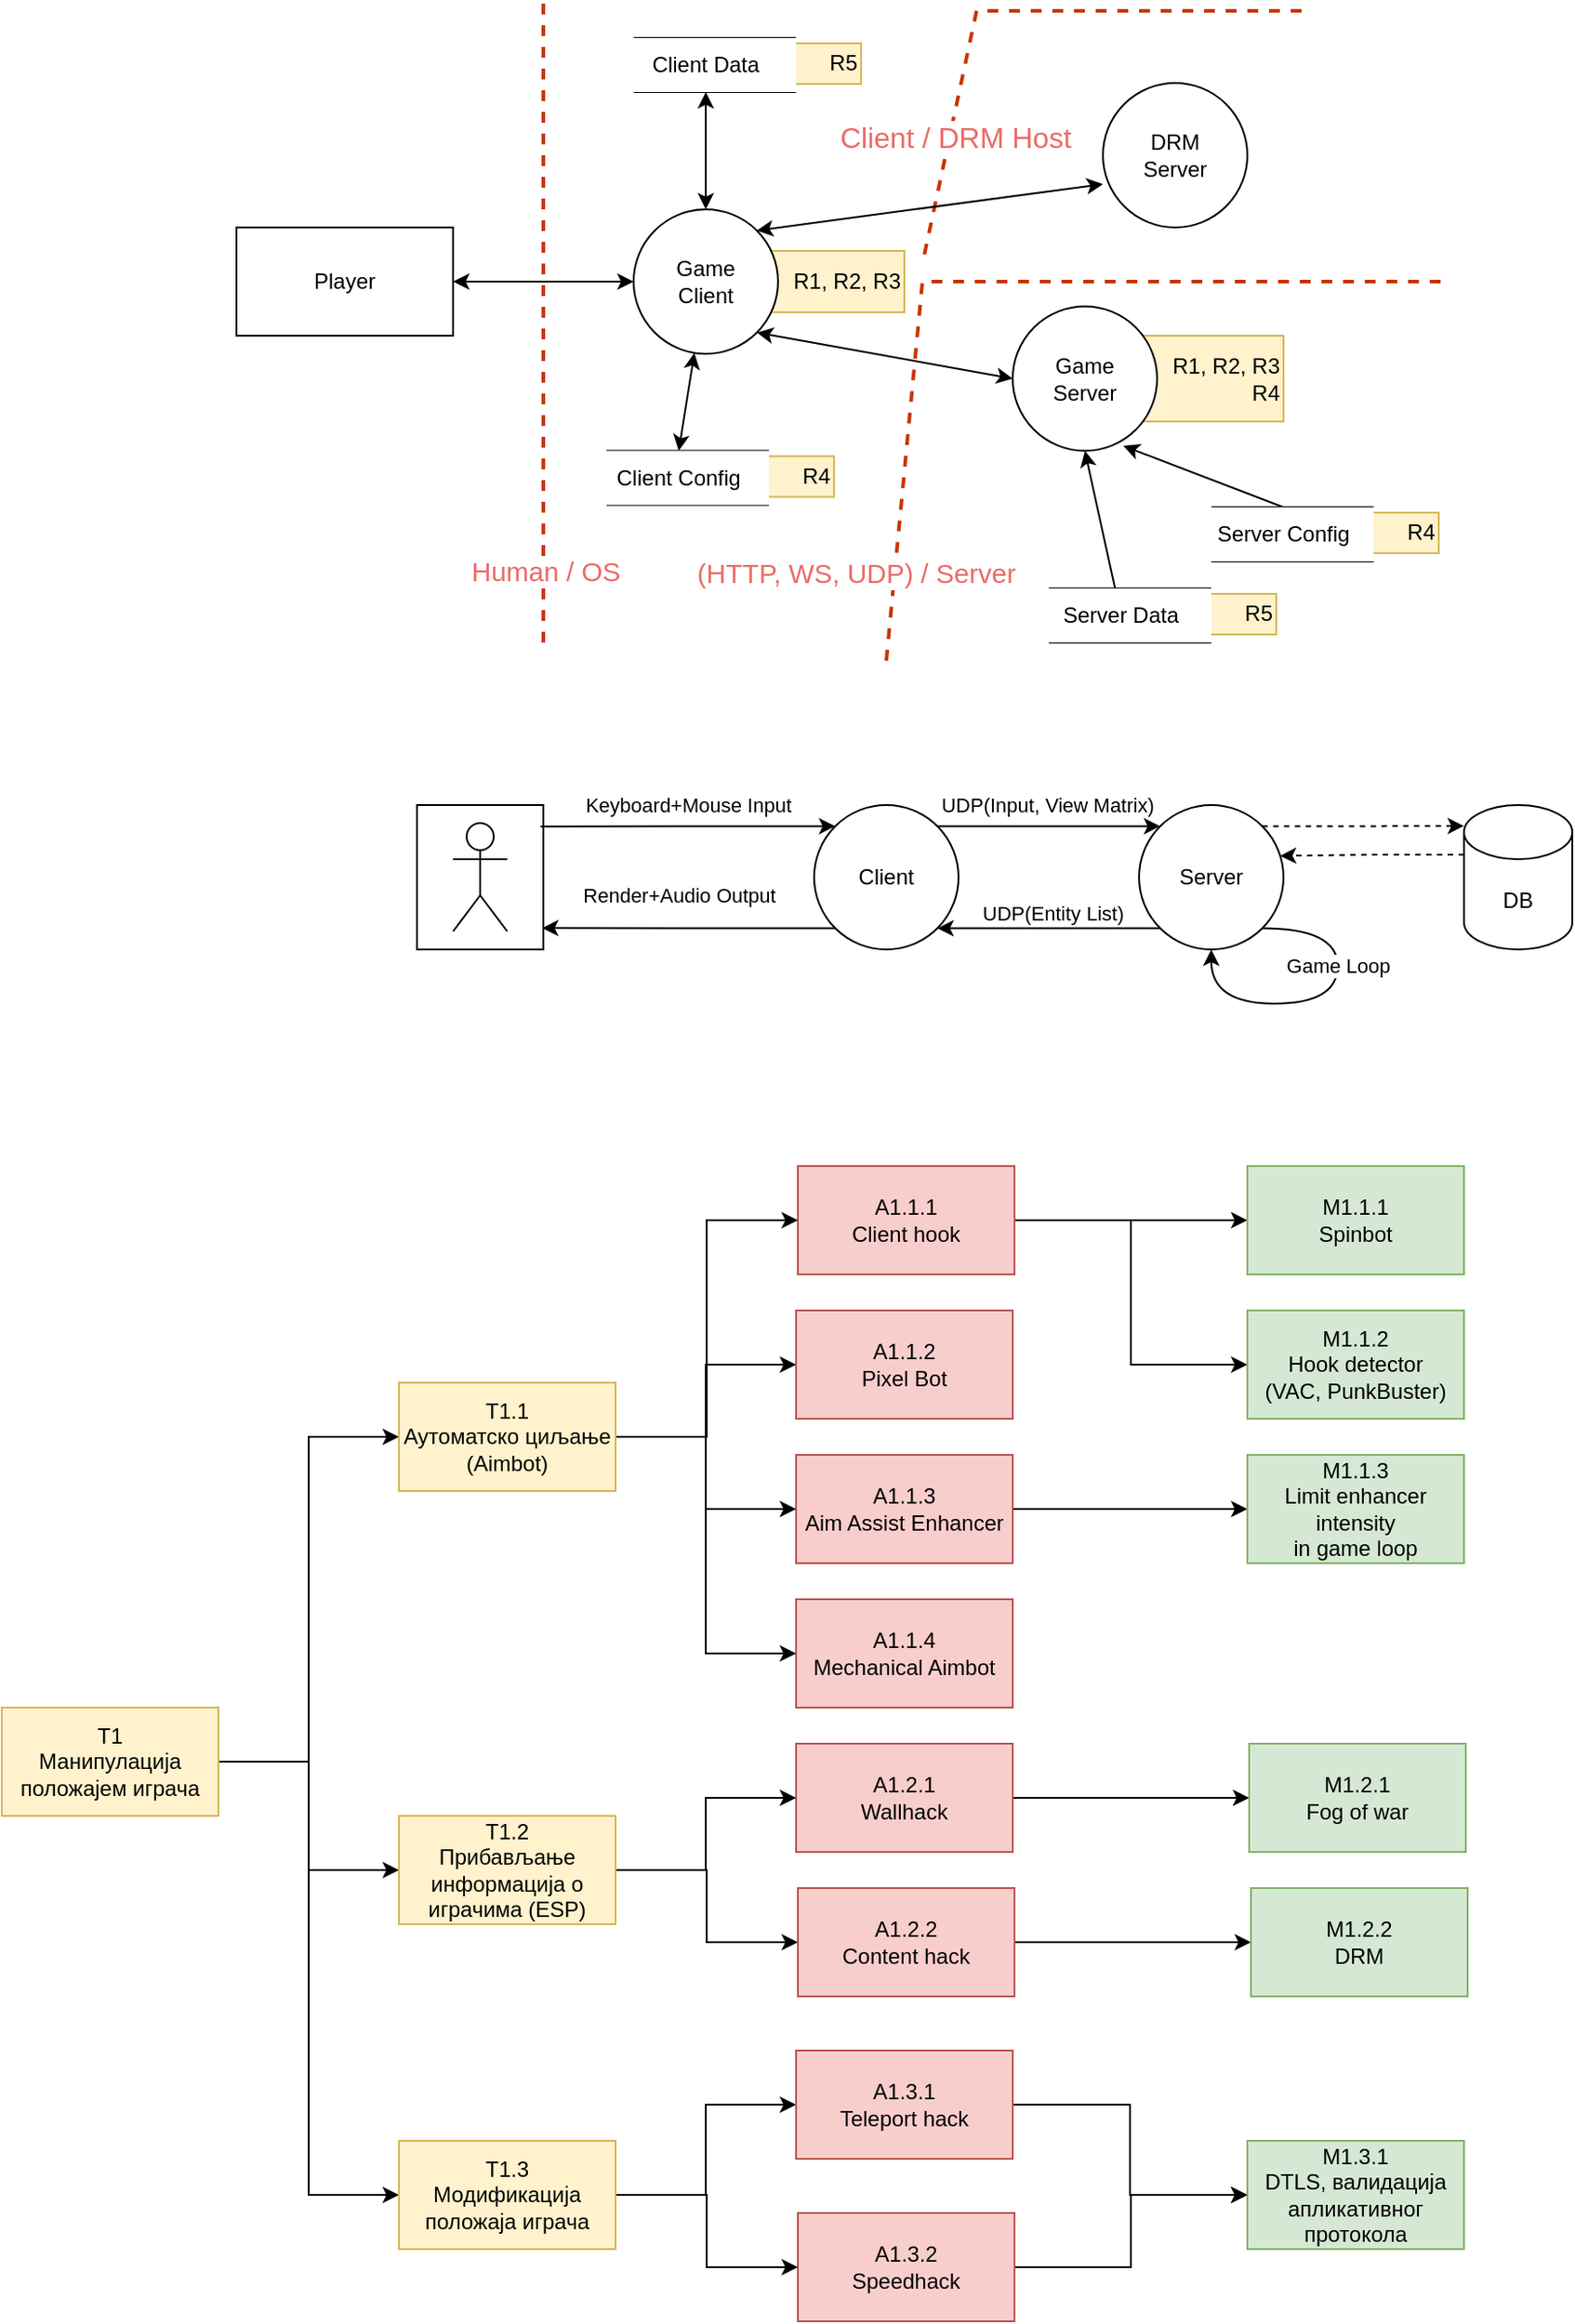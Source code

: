 <mxfile version="25.0.3">
  <diagram name="Page-1" id="I6kNBOrfu8EHdy3ZmdIW">
    <mxGraphModel dx="1862" dy="789" grid="1" gridSize="10" guides="1" tooltips="1" connect="1" arrows="1" fold="1" page="1" pageScale="1" pageWidth="850" pageHeight="1100" math="0" shadow="0">
      <root>
        <mxCell id="0" />
        <mxCell id="1" parent="0" />
        <mxCell id="XetKOPu3Qg_WPPBAEXBo-90" value="R1, R2, R3" style="rounded=0;whiteSpace=wrap;html=1;align=right;fillColor=#fff2cc;strokeColor=#d6b656;direction=east;" parent="1" vertex="1">
          <mxGeometry x="360" y="273" width="90" height="34" as="geometry" />
        </mxCell>
        <mxCell id="XetKOPu3Qg_WPPBAEXBo-89" value="R1, R2, R3&lt;div&gt;R4&lt;/div&gt;" style="rounded=0;whiteSpace=wrap;html=1;align=right;fillColor=#fff2cc;strokeColor=#d6b656;" parent="1" vertex="1">
          <mxGeometry x="570" y="320" width="90" height="47.5" as="geometry" />
        </mxCell>
        <mxCell id="XetKOPu3Qg_WPPBAEXBo-59" value="" style="rounded=0;whiteSpace=wrap;html=1;" parent="1" vertex="1">
          <mxGeometry x="180" y="580" width="70" height="80" as="geometry" />
        </mxCell>
        <mxCell id="XetKOPu3Qg_WPPBAEXBo-14" value="" style="endArrow=none;dashed=1;html=1;strokeWidth=2;rounded=0;fillColor=#fa6800;strokeColor=#C73500;" parent="1" edge="1">
          <mxGeometry width="50" height="50" relative="1" as="geometry">
            <mxPoint x="670" y="140" as="sourcePoint" />
            <mxPoint x="460" y="280" as="targetPoint" />
            <Array as="points">
              <mxPoint x="490" y="140" />
            </Array>
          </mxGeometry>
        </mxCell>
        <mxCell id="XetKOPu3Qg_WPPBAEXBo-28" value="&lt;font color=&quot;#ea6b66&quot; style=&quot;font-size: 16px;&quot;&gt;Client / DRM Host&lt;/font&gt;" style="edgeLabel;html=1;align=center;verticalAlign=middle;resizable=0;points=[];" parent="XetKOPu3Qg_WPPBAEXBo-14" vertex="1" connectable="0">
          <mxGeometry x="0.473" relative="1" as="geometry">
            <mxPoint y="13" as="offset" />
          </mxGeometry>
        </mxCell>
        <mxCell id="XetKOPu3Qg_WPPBAEXBo-3" value="" style="endArrow=none;dashed=1;html=1;strokeWidth=2;rounded=0;fillColor=#fa6800;strokeColor=#C73500;" parent="1" edge="1">
          <mxGeometry width="50" height="50" relative="1" as="geometry">
            <mxPoint x="250" y="490" as="sourcePoint" />
            <mxPoint x="250" y="135" as="targetPoint" />
          </mxGeometry>
        </mxCell>
        <mxCell id="XetKOPu3Qg_WPPBAEXBo-15" value="&lt;font style=&quot;font-size: 15px;&quot; color=&quot;#ea6b66&quot;&gt;Human / OS&lt;/font&gt;" style="edgeLabel;html=1;align=center;verticalAlign=middle;resizable=0;points=[];" parent="XetKOPu3Qg_WPPBAEXBo-3" vertex="1" connectable="0">
          <mxGeometry x="-0.811" y="-1" relative="1" as="geometry">
            <mxPoint y="-7" as="offset" />
          </mxGeometry>
        </mxCell>
        <mxCell id="XetKOPu3Qg_WPPBAEXBo-4" value="" style="endArrow=none;dashed=1;html=1;strokeWidth=2;rounded=0;fillColor=#fa6800;strokeColor=#C73500;" parent="1" edge="1">
          <mxGeometry width="50" height="50" relative="1" as="geometry">
            <mxPoint x="440" y="500" as="sourcePoint" />
            <mxPoint x="750" y="290" as="targetPoint" />
            <Array as="points">
              <mxPoint x="460" y="290" />
            </Array>
          </mxGeometry>
        </mxCell>
        <mxCell id="XetKOPu3Qg_WPPBAEXBo-17" value="&lt;font style=&quot;font-size: 15px;&quot; color=&quot;#ea6b66&quot;&gt;(HTTP, WS, UDP) / Server&lt;/font&gt;" style="edgeLabel;html=1;align=center;verticalAlign=middle;resizable=0;points=[];" parent="XetKOPu3Qg_WPPBAEXBo-4" vertex="1" connectable="0">
          <mxGeometry x="-0.885" y="-1" relative="1" as="geometry">
            <mxPoint x="-21" y="-20" as="offset" />
          </mxGeometry>
        </mxCell>
        <mxCell id="XetKOPu3Qg_WPPBAEXBo-26" style="rounded=0;orthogonalLoop=1;jettySize=auto;html=1;entryX=0;entryY=0.5;entryDx=0;entryDy=0;startArrow=classic;startFill=1;exitX=1;exitY=1;exitDx=0;exitDy=0;" parent="1" source="XetKOPu3Qg_WPPBAEXBo-1" target="XetKOPu3Qg_WPPBAEXBo-5" edge="1">
          <mxGeometry relative="1" as="geometry" />
        </mxCell>
        <mxCell id="zV-TcrBuXFMVu3En2obL-50" style="rounded=0;orthogonalLoop=1;jettySize=auto;html=1;entryX=0.5;entryY=1;entryDx=0;entryDy=0;startArrow=classic;startFill=1;" parent="1" source="XetKOPu3Qg_WPPBAEXBo-1" target="zV-TcrBuXFMVu3En2obL-49" edge="1">
          <mxGeometry relative="1" as="geometry" />
        </mxCell>
        <mxCell id="zV-TcrBuXFMVu3En2obL-51" style="rounded=0;orthogonalLoop=1;jettySize=auto;html=1;entryX=0.5;entryY=0;entryDx=0;entryDy=0;startArrow=classic;startFill=1;" parent="1" source="XetKOPu3Qg_WPPBAEXBo-1" target="zV-TcrBuXFMVu3En2obL-44" edge="1">
          <mxGeometry relative="1" as="geometry" />
        </mxCell>
        <mxCell id="XetKOPu3Qg_WPPBAEXBo-1" value="Game&lt;div&gt;Client&lt;/div&gt;" style="ellipse;whiteSpace=wrap;html=1;aspect=fixed;" parent="1" vertex="1">
          <mxGeometry x="300" y="250" width="80" height="80" as="geometry" />
        </mxCell>
        <mxCell id="XetKOPu3Qg_WPPBAEXBo-21" style="rounded=0;orthogonalLoop=1;jettySize=auto;html=1;entryX=0;entryY=0.5;entryDx=0;entryDy=0;startArrow=classic;startFill=1;" parent="1" source="XetKOPu3Qg_WPPBAEXBo-2" target="XetKOPu3Qg_WPPBAEXBo-1" edge="1">
          <mxGeometry relative="1" as="geometry" />
        </mxCell>
        <mxCell id="XetKOPu3Qg_WPPBAEXBo-2" value="Player" style="rounded=0;whiteSpace=wrap;html=1;" parent="1" vertex="1">
          <mxGeometry x="80" y="260" width="120" height="60" as="geometry" />
        </mxCell>
        <mxCell id="XetKOPu3Qg_WPPBAEXBo-32" style="rounded=0;orthogonalLoop=1;jettySize=auto;html=1;exitX=0.766;exitY=0.966;exitDx=0;exitDy=0;entryX=0.5;entryY=0;entryDx=0;entryDy=0;exitPerimeter=0;startArrow=classic;startFill=1;endArrow=none;endFill=0;" parent="1" source="XetKOPu3Qg_WPPBAEXBo-5" target="XetKOPu3Qg_WPPBAEXBo-36" edge="1">
          <mxGeometry relative="1" as="geometry">
            <mxPoint x="590" y="450" as="targetPoint" />
          </mxGeometry>
        </mxCell>
        <mxCell id="XetKOPu3Qg_WPPBAEXBo-5" value="Game&lt;div&gt;Server&lt;/div&gt;" style="ellipse;whiteSpace=wrap;html=1;aspect=fixed;" parent="1" vertex="1">
          <mxGeometry x="510" y="303.75" width="80" height="80" as="geometry" />
        </mxCell>
        <mxCell id="XetKOPu3Qg_WPPBAEXBo-12" value="DRM&lt;div&gt;Server&lt;/div&gt;" style="ellipse;whiteSpace=wrap;html=1;aspect=fixed;" parent="1" vertex="1">
          <mxGeometry x="560" y="180" width="80" height="80" as="geometry" />
        </mxCell>
        <mxCell id="XetKOPu3Qg_WPPBAEXBo-27" style="rounded=0;orthogonalLoop=1;jettySize=auto;html=1;exitX=1;exitY=0;exitDx=0;exitDy=0;entryX=0;entryY=0.7;entryDx=0;entryDy=0;startArrow=classic;startFill=1;entryPerimeter=0;" parent="1" source="XetKOPu3Qg_WPPBAEXBo-1" target="XetKOPu3Qg_WPPBAEXBo-12" edge="1">
          <mxGeometry relative="1" as="geometry">
            <mxPoint x="589.04" y="224" as="sourcePoint" />
          </mxGeometry>
        </mxCell>
        <mxCell id="XetKOPu3Qg_WPPBAEXBo-41" value="" style="shape=umlActor;verticalLabelPosition=bottom;verticalAlign=top;html=1;outlineConnect=0;" parent="1" vertex="1">
          <mxGeometry x="200" y="590" width="30" height="60" as="geometry" />
        </mxCell>
        <mxCell id="XetKOPu3Qg_WPPBAEXBo-50" style="edgeStyle=orthogonalEdgeStyle;rounded=0;orthogonalLoop=1;jettySize=auto;html=1;exitX=1;exitY=0;exitDx=0;exitDy=0;entryX=0;entryY=0;entryDx=0;entryDy=0;" parent="1" source="XetKOPu3Qg_WPPBAEXBo-45" target="XetKOPu3Qg_WPPBAEXBo-47" edge="1">
          <mxGeometry relative="1" as="geometry" />
        </mxCell>
        <mxCell id="XetKOPu3Qg_WPPBAEXBo-66" value="UDP(Input, View Matrix)" style="edgeLabel;html=1;align=center;verticalAlign=middle;resizable=0;points=[];" parent="XetKOPu3Qg_WPPBAEXBo-50" vertex="1" connectable="0">
          <mxGeometry x="-0.016" relative="1" as="geometry">
            <mxPoint y="-12" as="offset" />
          </mxGeometry>
        </mxCell>
        <mxCell id="XetKOPu3Qg_WPPBAEXBo-45" value="Client" style="ellipse;whiteSpace=wrap;html=1;aspect=fixed;" parent="1" vertex="1">
          <mxGeometry x="400" y="580" width="80" height="80" as="geometry" />
        </mxCell>
        <mxCell id="XetKOPu3Qg_WPPBAEXBo-56" style="edgeStyle=orthogonalEdgeStyle;rounded=0;orthogonalLoop=1;jettySize=auto;html=1;exitX=0;exitY=1;exitDx=0;exitDy=0;entryX=1;entryY=1;entryDx=0;entryDy=0;" parent="1" source="XetKOPu3Qg_WPPBAEXBo-47" target="XetKOPu3Qg_WPPBAEXBo-45" edge="1">
          <mxGeometry relative="1" as="geometry" />
        </mxCell>
        <mxCell id="XetKOPu3Qg_WPPBAEXBo-73" value="UDP(Entity List)" style="edgeLabel;html=1;align=center;verticalAlign=middle;resizable=0;points=[];" parent="XetKOPu3Qg_WPPBAEXBo-56" vertex="1" connectable="0">
          <mxGeometry x="0.133" y="-1" relative="1" as="geometry">
            <mxPoint x="10" y="-8" as="offset" />
          </mxGeometry>
        </mxCell>
        <mxCell id="XetKOPu3Qg_WPPBAEXBo-47" value="Server" style="ellipse;whiteSpace=wrap;html=1;aspect=fixed;" parent="1" vertex="1">
          <mxGeometry x="580" y="580" width="80" height="80" as="geometry" />
        </mxCell>
        <mxCell id="XetKOPu3Qg_WPPBAEXBo-48" value="DB" style="shape=cylinder3;whiteSpace=wrap;html=1;boundedLbl=1;backgroundOutline=1;size=15;" parent="1" vertex="1">
          <mxGeometry x="760" y="580" width="60" height="80" as="geometry" />
        </mxCell>
        <mxCell id="XetKOPu3Qg_WPPBAEXBo-51" style="edgeStyle=orthogonalEdgeStyle;rounded=0;orthogonalLoop=1;jettySize=auto;html=1;exitX=1;exitY=0;exitDx=0;exitDy=0;entryX=0;entryY=0.145;entryDx=0;entryDy=0;entryPerimeter=0;dashed=1;" parent="1" source="XetKOPu3Qg_WPPBAEXBo-47" target="XetKOPu3Qg_WPPBAEXBo-48" edge="1">
          <mxGeometry relative="1" as="geometry" />
        </mxCell>
        <mxCell id="XetKOPu3Qg_WPPBAEXBo-63" style="edgeStyle=orthogonalEdgeStyle;rounded=0;orthogonalLoop=1;jettySize=auto;html=1;exitX=0;exitY=1;exitDx=0;exitDy=0;entryX=0.99;entryY=0.852;entryDx=0;entryDy=0;entryPerimeter=0;" parent="1" source="XetKOPu3Qg_WPPBAEXBo-45" target="XetKOPu3Qg_WPPBAEXBo-59" edge="1">
          <mxGeometry relative="1" as="geometry" />
        </mxCell>
        <mxCell id="XetKOPu3Qg_WPPBAEXBo-74" value="Render+Audio Output" style="edgeLabel;html=1;align=center;verticalAlign=middle;resizable=0;points=[];" parent="XetKOPu3Qg_WPPBAEXBo-63" vertex="1" connectable="0">
          <mxGeometry x="0.123" relative="1" as="geometry">
            <mxPoint x="4" y="-18" as="offset" />
          </mxGeometry>
        </mxCell>
        <mxCell id="XetKOPu3Qg_WPPBAEXBo-64" style="edgeStyle=orthogonalEdgeStyle;rounded=0;orthogonalLoop=1;jettySize=auto;html=1;exitX=0;exitY=0;exitDx=0;exitDy=0;entryX=0.977;entryY=0.148;entryDx=0;entryDy=0;entryPerimeter=0;endArrow=none;endFill=0;startArrow=classic;startFill=1;" parent="1" source="XetKOPu3Qg_WPPBAEXBo-45" target="XetKOPu3Qg_WPPBAEXBo-59" edge="1">
          <mxGeometry relative="1" as="geometry" />
        </mxCell>
        <mxCell id="XetKOPu3Qg_WPPBAEXBo-65" value="Keyboard+Mouse Input" style="edgeLabel;html=1;align=center;verticalAlign=middle;resizable=0;points=[];" parent="XetKOPu3Qg_WPPBAEXBo-64" vertex="1" connectable="0">
          <mxGeometry x="0.593" y="-3" relative="1" as="geometry">
            <mxPoint x="48" y="-9" as="offset" />
          </mxGeometry>
        </mxCell>
        <mxCell id="XetKOPu3Qg_WPPBAEXBo-69" style="edgeStyle=orthogonalEdgeStyle;rounded=0;orthogonalLoop=1;jettySize=auto;html=1;exitX=0;exitY=0;exitDx=0;exitDy=27.5;exitPerimeter=0;entryX=0.976;entryY=0.352;entryDx=0;entryDy=0;entryPerimeter=0;dashed=1;" parent="1" source="XetKOPu3Qg_WPPBAEXBo-48" target="XetKOPu3Qg_WPPBAEXBo-47" edge="1">
          <mxGeometry relative="1" as="geometry" />
        </mxCell>
        <mxCell id="XetKOPu3Qg_WPPBAEXBo-70" style="edgeStyle=orthogonalEdgeStyle;rounded=0;orthogonalLoop=1;jettySize=auto;html=1;exitX=1;exitY=1;exitDx=0;exitDy=0;entryX=0.5;entryY=1;entryDx=0;entryDy=0;curved=1;" parent="1" source="XetKOPu3Qg_WPPBAEXBo-47" target="XetKOPu3Qg_WPPBAEXBo-47" edge="1">
          <mxGeometry relative="1" as="geometry">
            <Array as="points">
              <mxPoint x="690" y="648" />
              <mxPoint x="690" y="690" />
              <mxPoint x="620" y="690" />
            </Array>
          </mxGeometry>
        </mxCell>
        <mxCell id="XetKOPu3Qg_WPPBAEXBo-72" value="Game Loop" style="edgeLabel;html=1;align=center;verticalAlign=middle;resizable=0;points=[];" parent="XetKOPu3Qg_WPPBAEXBo-70" vertex="1" connectable="0">
          <mxGeometry x="-0.317" relative="1" as="geometry">
            <mxPoint as="offset" />
          </mxGeometry>
        </mxCell>
        <mxCell id="zV-TcrBuXFMVu3En2obL-62" style="rounded=0;orthogonalLoop=1;jettySize=auto;html=1;entryX=0.5;entryY=1;entryDx=0;entryDy=0;" parent="1" source="zV-TcrBuXFMVu3En2obL-61" target="XetKOPu3Qg_WPPBAEXBo-5" edge="1">
          <mxGeometry relative="1" as="geometry" />
        </mxCell>
        <mxCell id="zV-TcrBuXFMVu3En2obL-41" value="&lt;div&gt;R4&lt;/div&gt;" style="rounded=0;whiteSpace=wrap;html=1;align=right;fillColor=#fff2cc;strokeColor=#d6b656;" parent="1" vertex="1">
          <mxGeometry x="321" y="386.75" width="90" height="22.5" as="geometry" />
        </mxCell>
        <mxCell id="zV-TcrBuXFMVu3En2obL-42" value="" style="endArrow=none;html=1;rounded=0;entryX=1;entryY=0;entryDx=0;entryDy=0;" parent="1" target="zV-TcrBuXFMVu3En2obL-44" edge="1">
          <mxGeometry width="50" height="50" relative="1" as="geometry">
            <mxPoint x="285" y="383.75" as="sourcePoint" />
            <mxPoint x="385" y="383.75" as="targetPoint" />
          </mxGeometry>
        </mxCell>
        <mxCell id="zV-TcrBuXFMVu3En2obL-43" value="" style="endArrow=none;html=1;rounded=0;entryX=1;entryY=1;entryDx=0;entryDy=0;" parent="1" target="zV-TcrBuXFMVu3En2obL-44" edge="1">
          <mxGeometry width="50" height="50" relative="1" as="geometry">
            <mxPoint x="285" y="413.75" as="sourcePoint" />
            <mxPoint x="385" y="413.75" as="targetPoint" />
          </mxGeometry>
        </mxCell>
        <mxCell id="zV-TcrBuXFMVu3En2obL-44" value="Client Config" style="text;html=1;align=center;verticalAlign=middle;whiteSpace=wrap;rounded=0;fillColor=default;" parent="1" vertex="1">
          <mxGeometry x="275" y="383.75" width="100" height="30" as="geometry" />
        </mxCell>
        <mxCell id="zV-TcrBuXFMVu3En2obL-46" value="&lt;div&gt;R5&lt;/div&gt;" style="rounded=0;whiteSpace=wrap;html=1;align=right;fillColor=#fff2cc;strokeColor=#d6b656;" parent="1" vertex="1">
          <mxGeometry x="336" y="158" width="90" height="22.5" as="geometry" />
        </mxCell>
        <mxCell id="zV-TcrBuXFMVu3En2obL-47" value="" style="endArrow=none;html=1;rounded=0;entryX=1;entryY=0;entryDx=0;entryDy=0;" parent="1" target="zV-TcrBuXFMVu3En2obL-49" edge="1">
          <mxGeometry width="50" height="50" relative="1" as="geometry">
            <mxPoint x="300" y="155" as="sourcePoint" />
            <mxPoint x="400" y="155" as="targetPoint" />
          </mxGeometry>
        </mxCell>
        <mxCell id="zV-TcrBuXFMVu3En2obL-48" value="" style="endArrow=none;html=1;rounded=0;entryX=1;entryY=1;entryDx=0;entryDy=0;" parent="1" target="zV-TcrBuXFMVu3En2obL-49" edge="1">
          <mxGeometry width="50" height="50" relative="1" as="geometry">
            <mxPoint x="300" y="185" as="sourcePoint" />
            <mxPoint x="400" y="185" as="targetPoint" />
          </mxGeometry>
        </mxCell>
        <mxCell id="zV-TcrBuXFMVu3En2obL-49" value="Client Data" style="text;html=1;align=center;verticalAlign=middle;whiteSpace=wrap;rounded=0;fillColor=default;" parent="1" vertex="1">
          <mxGeometry x="290" y="155" width="100" height="30" as="geometry" />
        </mxCell>
        <mxCell id="zV-TcrBuXFMVu3En2obL-58" value="&lt;div&gt;R5&lt;/div&gt;" style="rounded=0;whiteSpace=wrap;html=1;align=right;fillColor=#fff2cc;strokeColor=#d6b656;" parent="1" vertex="1">
          <mxGeometry x="566" y="463" width="90" height="22.5" as="geometry" />
        </mxCell>
        <mxCell id="zV-TcrBuXFMVu3En2obL-59" value="" style="endArrow=none;html=1;rounded=0;entryX=1;entryY=0;entryDx=0;entryDy=0;" parent="1" target="zV-TcrBuXFMVu3En2obL-61" edge="1">
          <mxGeometry width="50" height="50" relative="1" as="geometry">
            <mxPoint x="530" y="460" as="sourcePoint" />
            <mxPoint x="630" y="460" as="targetPoint" />
          </mxGeometry>
        </mxCell>
        <mxCell id="zV-TcrBuXFMVu3En2obL-60" value="" style="endArrow=none;html=1;rounded=0;entryX=1;entryY=1;entryDx=0;entryDy=0;" parent="1" target="zV-TcrBuXFMVu3En2obL-61" edge="1">
          <mxGeometry width="50" height="50" relative="1" as="geometry">
            <mxPoint x="530" y="490" as="sourcePoint" />
            <mxPoint x="630" y="490" as="targetPoint" />
          </mxGeometry>
        </mxCell>
        <mxCell id="zV-TcrBuXFMVu3En2obL-61" value="Server Data" style="text;html=1;align=center;verticalAlign=middle;whiteSpace=wrap;rounded=0;fillColor=default;" parent="1" vertex="1">
          <mxGeometry x="520" y="460" width="100" height="30" as="geometry" />
        </mxCell>
        <mxCell id="XetKOPu3Qg_WPPBAEXBo-93" value="&lt;div&gt;R4&lt;/div&gt;" style="rounded=0;whiteSpace=wrap;html=1;align=right;fillColor=#fff2cc;strokeColor=#d6b656;" parent="1" vertex="1">
          <mxGeometry x="656" y="418" width="90" height="22.5" as="geometry" />
        </mxCell>
        <mxCell id="XetKOPu3Qg_WPPBAEXBo-34" value="" style="endArrow=none;html=1;rounded=0;entryX=1;entryY=0;entryDx=0;entryDy=0;" parent="1" target="XetKOPu3Qg_WPPBAEXBo-36" edge="1">
          <mxGeometry width="50" height="50" relative="1" as="geometry">
            <mxPoint x="620" y="415" as="sourcePoint" />
            <mxPoint x="720" y="415" as="targetPoint" />
          </mxGeometry>
        </mxCell>
        <mxCell id="XetKOPu3Qg_WPPBAEXBo-35" value="" style="endArrow=none;html=1;rounded=0;entryX=1;entryY=1;entryDx=0;entryDy=0;" parent="1" target="XetKOPu3Qg_WPPBAEXBo-36" edge="1">
          <mxGeometry width="50" height="50" relative="1" as="geometry">
            <mxPoint x="620" y="445" as="sourcePoint" />
            <mxPoint x="720" y="445" as="targetPoint" />
          </mxGeometry>
        </mxCell>
        <mxCell id="XetKOPu3Qg_WPPBAEXBo-36" value="Server Config" style="text;html=1;align=center;verticalAlign=middle;whiteSpace=wrap;rounded=0;fillColor=default;" parent="1" vertex="1">
          <mxGeometry x="610" y="415" width="100" height="30" as="geometry" />
        </mxCell>
        <mxCell id="LX4mtI2AW21iMJ1Tn4Qh-2" style="edgeStyle=orthogonalEdgeStyle;rounded=0;orthogonalLoop=1;jettySize=auto;html=1;entryX=0;entryY=0.5;entryDx=0;entryDy=0;" parent="1" source="05SYDQE-oo6FqQSQ0H-z-3" target="LX4mtI2AW21iMJ1Tn4Qh-1" edge="1">
          <mxGeometry relative="1" as="geometry" />
        </mxCell>
        <mxCell id="LX4mtI2AW21iMJ1Tn4Qh-10" style="edgeStyle=orthogonalEdgeStyle;rounded=0;orthogonalLoop=1;jettySize=auto;html=1;exitX=1;exitY=0.5;exitDx=0;exitDy=0;entryX=0;entryY=0.5;entryDx=0;entryDy=0;" parent="1" source="05SYDQE-oo6FqQSQ0H-z-3" target="LX4mtI2AW21iMJ1Tn4Qh-7" edge="1">
          <mxGeometry relative="1" as="geometry" />
        </mxCell>
        <mxCell id="LX4mtI2AW21iMJ1Tn4Qh-15" style="edgeStyle=orthogonalEdgeStyle;rounded=0;orthogonalLoop=1;jettySize=auto;html=1;exitX=1;exitY=0.5;exitDx=0;exitDy=0;entryX=0;entryY=0.5;entryDx=0;entryDy=0;" parent="1" source="05SYDQE-oo6FqQSQ0H-z-3" target="LX4mtI2AW21iMJ1Tn4Qh-14" edge="1">
          <mxGeometry relative="1" as="geometry" />
        </mxCell>
        <mxCell id="05SYDQE-oo6FqQSQ0H-z-3" value="T1&lt;div&gt;Манипулација положајем играча&lt;/div&gt;" style="rounded=0;whiteSpace=wrap;html=1;fillColor=#fff2cc;strokeColor=#d6b656;" parent="1" vertex="1">
          <mxGeometry x="-50" y="1080" width="120" height="60" as="geometry" />
        </mxCell>
        <mxCell id="E8Dhb3heHRjCnDkQruZL-8" style="edgeStyle=orthogonalEdgeStyle;rounded=0;orthogonalLoop=1;jettySize=auto;html=1;exitX=1;exitY=0.5;exitDx=0;exitDy=0;" parent="1" source="05SYDQE-oo6FqQSQ0H-z-4" target="E8Dhb3heHRjCnDkQruZL-7" edge="1">
          <mxGeometry relative="1" as="geometry" />
        </mxCell>
        <mxCell id="05SYDQE-oo6FqQSQ0H-z-4" value="A1.2.1&lt;div&gt;Wallhack&lt;/div&gt;" style="rounded=0;whiteSpace=wrap;html=1;fillColor=#f8cecc;strokeColor=#b85450;" parent="1" vertex="1">
          <mxGeometry x="390" y="1100" width="120" height="60" as="geometry" />
        </mxCell>
        <mxCell id="05SYDQE-oo6FqQSQ0H-z-30" style="edgeStyle=orthogonalEdgeStyle;rounded=0;orthogonalLoop=1;jettySize=auto;html=1;entryX=0;entryY=0.5;entryDx=0;entryDy=0;" parent="1" source="05SYDQE-oo6FqQSQ0H-z-5" target="05SYDQE-oo6FqQSQ0H-z-29" edge="1">
          <mxGeometry relative="1" as="geometry" />
        </mxCell>
        <mxCell id="E8Dhb3heHRjCnDkQruZL-5" style="edgeStyle=orthogonalEdgeStyle;rounded=0;orthogonalLoop=1;jettySize=auto;html=1;exitX=1;exitY=0.5;exitDx=0;exitDy=0;entryX=0;entryY=0.5;entryDx=0;entryDy=0;" parent="1" source="05SYDQE-oo6FqQSQ0H-z-5" target="E8Dhb3heHRjCnDkQruZL-4" edge="1">
          <mxGeometry relative="1" as="geometry" />
        </mxCell>
        <mxCell id="05SYDQE-oo6FqQSQ0H-z-5" value="A1.1.1&lt;div&gt;Client hook&lt;/div&gt;" style="rounded=0;whiteSpace=wrap;html=1;fillColor=#f8cecc;strokeColor=#b85450;" parent="1" vertex="1">
          <mxGeometry x="391" y="780" width="120" height="60" as="geometry" />
        </mxCell>
        <mxCell id="05SYDQE-oo6FqQSQ0H-z-6" value="A1.1.2&lt;div&gt;Pixel Bot&lt;/div&gt;" style="rounded=0;whiteSpace=wrap;html=1;fillColor=#f8cecc;strokeColor=#b85450;" parent="1" vertex="1">
          <mxGeometry x="390" y="860" width="120" height="60" as="geometry" />
        </mxCell>
        <mxCell id="E8Dhb3heHRjCnDkQruZL-10" style="edgeStyle=orthogonalEdgeStyle;rounded=0;orthogonalLoop=1;jettySize=auto;html=1;entryX=0;entryY=0.5;entryDx=0;entryDy=0;" parent="1" source="05SYDQE-oo6FqQSQ0H-z-8" target="E8Dhb3heHRjCnDkQruZL-9" edge="1">
          <mxGeometry relative="1" as="geometry" />
        </mxCell>
        <mxCell id="05SYDQE-oo6FqQSQ0H-z-8" value="A1.1.3&lt;div&gt;Aim Assist Enhancer&lt;/div&gt;" style="rounded=0;whiteSpace=wrap;html=1;fillColor=#f8cecc;strokeColor=#b85450;" parent="1" vertex="1">
          <mxGeometry x="390" y="940" width="120" height="60" as="geometry" />
        </mxCell>
        <mxCell id="05SYDQE-oo6FqQSQ0H-z-9" value="A1.1.4&lt;div&gt;Mechanical Aimbot&lt;/div&gt;" style="rounded=0;whiteSpace=wrap;html=1;fillColor=#f8cecc;strokeColor=#b85450;" parent="1" vertex="1">
          <mxGeometry x="390" y="1020" width="120" height="60" as="geometry" />
        </mxCell>
        <mxCell id="LX4mtI2AW21iMJ1Tn4Qh-21" style="edgeStyle=orthogonalEdgeStyle;rounded=0;orthogonalLoop=1;jettySize=auto;html=1;exitX=1;exitY=0.5;exitDx=0;exitDy=0;entryX=0;entryY=0.5;entryDx=0;entryDy=0;" parent="1" source="05SYDQE-oo6FqQSQ0H-z-27" target="E8Dhb3heHRjCnDkQruZL-16" edge="1">
          <mxGeometry relative="1" as="geometry" />
        </mxCell>
        <mxCell id="05SYDQE-oo6FqQSQ0H-z-27" value="A1.3.2&lt;div&gt;&lt;span style=&quot;background-color: initial;&quot;&gt;Speedhack&lt;/span&gt;&lt;/div&gt;" style="rounded=0;whiteSpace=wrap;html=1;fillColor=#f8cecc;strokeColor=#b85450;" parent="1" vertex="1">
          <mxGeometry x="391" y="1360" width="120" height="60" as="geometry" />
        </mxCell>
        <mxCell id="05SYDQE-oo6FqQSQ0H-z-29" value="M1.1.1&lt;div&gt;Spinbot&lt;/div&gt;" style="rounded=0;whiteSpace=wrap;html=1;fillColor=#d5e8d4;strokeColor=#82b366;" parent="1" vertex="1">
          <mxGeometry x="640" y="780" width="120" height="60" as="geometry" />
        </mxCell>
        <mxCell id="E8Dhb3heHRjCnDkQruZL-13" style="edgeStyle=orthogonalEdgeStyle;rounded=0;orthogonalLoop=1;jettySize=auto;html=1;entryX=0;entryY=0.5;entryDx=0;entryDy=0;" parent="1" source="E8Dhb3heHRjCnDkQruZL-1" target="E8Dhb3heHRjCnDkQruZL-12" edge="1">
          <mxGeometry relative="1" as="geometry" />
        </mxCell>
        <mxCell id="E8Dhb3heHRjCnDkQruZL-1" value="A1.2.2&lt;div&gt;Content hack&lt;/div&gt;" style="rounded=0;whiteSpace=wrap;html=1;fillColor=#f8cecc;strokeColor=#b85450;" parent="1" vertex="1">
          <mxGeometry x="391" y="1180" width="120" height="60" as="geometry" />
        </mxCell>
        <mxCell id="E8Dhb3heHRjCnDkQruZL-4" value="M1.1.2&lt;div&gt;Hook detector&lt;/div&gt;&lt;div&gt;(VAC, PunkBuster)&lt;/div&gt;" style="rounded=0;whiteSpace=wrap;html=1;fillColor=#d5e8d4;strokeColor=#82b366;" parent="1" vertex="1">
          <mxGeometry x="640" y="860" width="120" height="60" as="geometry" />
        </mxCell>
        <mxCell id="E8Dhb3heHRjCnDkQruZL-7" value="M1.2.1&lt;div&gt;Fog of war&lt;/div&gt;" style="rounded=0;whiteSpace=wrap;html=1;fillColor=#d5e8d4;strokeColor=#82b366;" parent="1" vertex="1">
          <mxGeometry x="641" y="1100" width="120" height="60" as="geometry" />
        </mxCell>
        <mxCell id="E8Dhb3heHRjCnDkQruZL-9" value="M1.1.3&lt;div&gt;Limit enhancer intensity&lt;/div&gt;&lt;div&gt;in game loop&lt;/div&gt;" style="rounded=0;whiteSpace=wrap;html=1;fillColor=#d5e8d4;strokeColor=#82b366;" parent="1" vertex="1">
          <mxGeometry x="640" y="940" width="120" height="60" as="geometry" />
        </mxCell>
        <mxCell id="E8Dhb3heHRjCnDkQruZL-12" value="M1.2.2&lt;div&gt;DRM&lt;/div&gt;" style="rounded=0;whiteSpace=wrap;html=1;fillColor=#d5e8d4;strokeColor=#82b366;" parent="1" vertex="1">
          <mxGeometry x="642" y="1180" width="120" height="60" as="geometry" />
        </mxCell>
        <mxCell id="E8Dhb3heHRjCnDkQruZL-16" value="M1.3.1&lt;div&gt;DTLS, валидација апликативног протокола&lt;/div&gt;" style="rounded=0;whiteSpace=wrap;html=1;fillColor=#d5e8d4;strokeColor=#82b366;" parent="1" vertex="1">
          <mxGeometry x="640" y="1320" width="120" height="60" as="geometry" />
        </mxCell>
        <mxCell id="LX4mtI2AW21iMJ1Tn4Qh-3" style="edgeStyle=orthogonalEdgeStyle;rounded=0;orthogonalLoop=1;jettySize=auto;html=1;entryX=0;entryY=0.5;entryDx=0;entryDy=0;" parent="1" source="LX4mtI2AW21iMJ1Tn4Qh-1" target="05SYDQE-oo6FqQSQ0H-z-5" edge="1">
          <mxGeometry relative="1" as="geometry" />
        </mxCell>
        <mxCell id="LX4mtI2AW21iMJ1Tn4Qh-4" style="edgeStyle=orthogonalEdgeStyle;rounded=0;orthogonalLoop=1;jettySize=auto;html=1;entryX=0;entryY=0.5;entryDx=0;entryDy=0;" parent="1" source="LX4mtI2AW21iMJ1Tn4Qh-1" target="05SYDQE-oo6FqQSQ0H-z-6" edge="1">
          <mxGeometry relative="1" as="geometry" />
        </mxCell>
        <mxCell id="LX4mtI2AW21iMJ1Tn4Qh-5" style="edgeStyle=orthogonalEdgeStyle;rounded=0;orthogonalLoop=1;jettySize=auto;html=1;entryX=0;entryY=0.5;entryDx=0;entryDy=0;" parent="1" source="LX4mtI2AW21iMJ1Tn4Qh-1" target="05SYDQE-oo6FqQSQ0H-z-8" edge="1">
          <mxGeometry relative="1" as="geometry" />
        </mxCell>
        <mxCell id="LX4mtI2AW21iMJ1Tn4Qh-6" style="edgeStyle=orthogonalEdgeStyle;rounded=0;orthogonalLoop=1;jettySize=auto;html=1;exitX=1;exitY=0.5;exitDx=0;exitDy=0;entryX=0;entryY=0.5;entryDx=0;entryDy=0;" parent="1" source="LX4mtI2AW21iMJ1Tn4Qh-1" target="05SYDQE-oo6FqQSQ0H-z-9" edge="1">
          <mxGeometry relative="1" as="geometry" />
        </mxCell>
        <mxCell id="LX4mtI2AW21iMJ1Tn4Qh-1" value="T1.1&lt;div&gt;Аутоматско циљање (Aimbot)&lt;/div&gt;" style="rounded=0;whiteSpace=wrap;html=1;fillColor=#fff2cc;strokeColor=#d6b656;" parent="1" vertex="1">
          <mxGeometry x="170" y="900" width="120" height="60" as="geometry" />
        </mxCell>
        <mxCell id="LX4mtI2AW21iMJ1Tn4Qh-8" style="edgeStyle=orthogonalEdgeStyle;rounded=0;orthogonalLoop=1;jettySize=auto;html=1;entryX=0;entryY=0.5;entryDx=0;entryDy=0;" parent="1" source="LX4mtI2AW21iMJ1Tn4Qh-7" target="05SYDQE-oo6FqQSQ0H-z-4" edge="1">
          <mxGeometry relative="1" as="geometry" />
        </mxCell>
        <mxCell id="LX4mtI2AW21iMJ1Tn4Qh-9" style="edgeStyle=orthogonalEdgeStyle;rounded=0;orthogonalLoop=1;jettySize=auto;html=1;exitX=1;exitY=0.5;exitDx=0;exitDy=0;entryX=0;entryY=0.5;entryDx=0;entryDy=0;" parent="1" source="LX4mtI2AW21iMJ1Tn4Qh-7" target="E8Dhb3heHRjCnDkQruZL-1" edge="1">
          <mxGeometry relative="1" as="geometry" />
        </mxCell>
        <mxCell id="LX4mtI2AW21iMJ1Tn4Qh-7" value="T1.2&lt;div&gt;Прибављање информација о играчима (ESP)&lt;/div&gt;" style="rounded=0;whiteSpace=wrap;html=1;fillColor=#fff2cc;strokeColor=#d6b656;" parent="1" vertex="1">
          <mxGeometry x="170" y="1140" width="120" height="60" as="geometry" />
        </mxCell>
        <mxCell id="LX4mtI2AW21iMJ1Tn4Qh-17" style="edgeStyle=orthogonalEdgeStyle;rounded=0;orthogonalLoop=1;jettySize=auto;html=1;entryX=0;entryY=0.5;entryDx=0;entryDy=0;" parent="1" source="LX4mtI2AW21iMJ1Tn4Qh-14" target="LX4mtI2AW21iMJ1Tn4Qh-16" edge="1">
          <mxGeometry relative="1" as="geometry" />
        </mxCell>
        <mxCell id="LX4mtI2AW21iMJ1Tn4Qh-18" style="edgeStyle=orthogonalEdgeStyle;rounded=0;orthogonalLoop=1;jettySize=auto;html=1;entryX=0;entryY=0.5;entryDx=0;entryDy=0;" parent="1" source="LX4mtI2AW21iMJ1Tn4Qh-14" target="05SYDQE-oo6FqQSQ0H-z-27" edge="1">
          <mxGeometry relative="1" as="geometry" />
        </mxCell>
        <mxCell id="LX4mtI2AW21iMJ1Tn4Qh-14" value="T1.3&lt;div&gt;Модификација положаја играча&lt;/div&gt;" style="rounded=0;whiteSpace=wrap;html=1;fillColor=#fff2cc;strokeColor=#d6b656;" parent="1" vertex="1">
          <mxGeometry x="170" y="1320" width="120" height="60" as="geometry" />
        </mxCell>
        <mxCell id="LX4mtI2AW21iMJ1Tn4Qh-19" style="edgeStyle=orthogonalEdgeStyle;rounded=0;orthogonalLoop=1;jettySize=auto;html=1;exitX=1;exitY=0.5;exitDx=0;exitDy=0;entryX=0;entryY=0.5;entryDx=0;entryDy=0;" parent="1" source="LX4mtI2AW21iMJ1Tn4Qh-16" target="E8Dhb3heHRjCnDkQruZL-16" edge="1">
          <mxGeometry relative="1" as="geometry" />
        </mxCell>
        <mxCell id="LX4mtI2AW21iMJ1Tn4Qh-16" value="A1.3.1&lt;div&gt;&lt;span style=&quot;background-color: initial;&quot;&gt;Teleport hack&lt;/span&gt;&lt;/div&gt;" style="rounded=0;whiteSpace=wrap;html=1;fillColor=#f8cecc;strokeColor=#b85450;" parent="1" vertex="1">
          <mxGeometry x="390" y="1270" width="120" height="60" as="geometry" />
        </mxCell>
      </root>
    </mxGraphModel>
  </diagram>
</mxfile>
